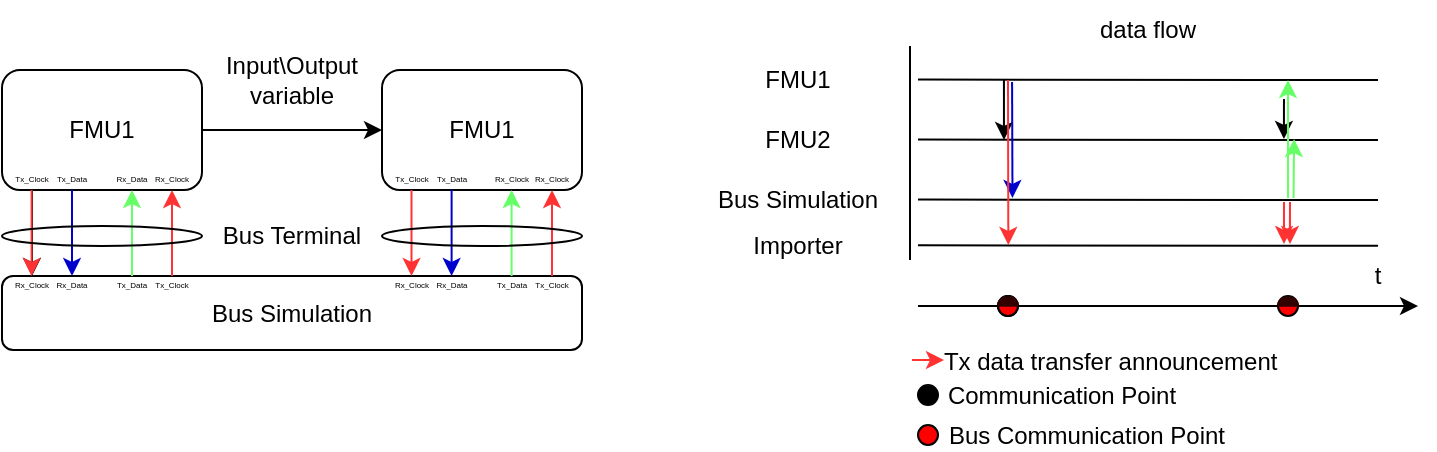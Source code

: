 <mxfile version="20.7.4" type="device"><diagram id="zssgmvdwZO7xPkAqMUr9" name="Page-1"><mxGraphModel dx="1563" dy="1522" grid="0" gridSize="10" guides="1" tooltips="1" connect="1" arrows="1" fold="1" page="1" pageScale="1" pageWidth="850" pageHeight="1100" math="0" shadow="0"><root><mxCell id="0"/><mxCell id="1" parent="0"/><mxCell id="SsrnTv2k94DWv8KDChTj-76" value="" style="ellipse;whiteSpace=wrap;html=1;aspect=fixed;fillColor=#FF0000;" parent="1" vertex="1"><mxGeometry x="440" y="-162" width="10" height="10" as="geometry"/></mxCell><mxCell id="SsrnTv2k94DWv8KDChTj-53" value="" style="endArrow=none;html=1;rounded=0;" parent="1" edge="1"><mxGeometry width="50" height="50" relative="1" as="geometry"><mxPoint x="256" y="-180" as="sourcePoint"/><mxPoint x="256" y="-287" as="targetPoint"/></mxGeometry></mxCell><mxCell id="SsrnTv2k94DWv8KDChTj-54" value="" style="endArrow=classic;html=1;rounded=0;startArrow=none;" parent="1" edge="1"><mxGeometry width="50" height="50" relative="1" as="geometry"><mxPoint x="450.0" y="-157" as="sourcePoint"/><mxPoint x="510" y="-157" as="targetPoint"/></mxGeometry></mxCell><mxCell id="SsrnTv2k94DWv8KDChTj-55" value="FMU1" style="text;html=1;strokeColor=none;fillColor=none;align=center;verticalAlign=middle;whiteSpace=wrap;rounded=0;" parent="1" vertex="1"><mxGeometry x="170" y="-285" width="60" height="30" as="geometry"/></mxCell><mxCell id="SsrnTv2k94DWv8KDChTj-56" value="FMU2" style="text;html=1;strokeColor=none;fillColor=none;align=center;verticalAlign=middle;whiteSpace=wrap;rounded=0;" parent="1" vertex="1"><mxGeometry x="170" y="-255" width="60" height="30" as="geometry"/></mxCell><mxCell id="SsrnTv2k94DWv8KDChTj-57" value="Bus Simulation" style="text;html=1;strokeColor=none;fillColor=none;align=center;verticalAlign=middle;whiteSpace=wrap;rounded=0;" parent="1" vertex="1"><mxGeometry x="150" y="-225" width="100" height="30" as="geometry"/></mxCell><mxCell id="SsrnTv2k94DWv8KDChTj-59" value="" style="endArrow=none;html=1;rounded=0;" parent="1" edge="1"><mxGeometry width="50" height="50" relative="1" as="geometry"><mxPoint x="490" y="-240" as="sourcePoint"/><mxPoint x="260" y="-240.2" as="targetPoint"/></mxGeometry></mxCell><mxCell id="SsrnTv2k94DWv8KDChTj-60" value="" style="endArrow=none;html=1;rounded=0;" parent="1" edge="1"><mxGeometry width="50" height="50" relative="1" as="geometry"><mxPoint x="490" y="-270" as="sourcePoint"/><mxPoint x="260" y="-270.2" as="targetPoint"/></mxGeometry></mxCell><mxCell id="SsrnTv2k94DWv8KDChTj-61" value="" style="endArrow=none;html=1;rounded=0;" parent="1" edge="1"><mxGeometry width="50" height="50" relative="1" as="geometry"><mxPoint x="490" y="-210" as="sourcePoint"/><mxPoint x="260" y="-210.2" as="targetPoint"/></mxGeometry></mxCell><mxCell id="SsrnTv2k94DWv8KDChTj-62" value="t" style="text;html=1;strokeColor=none;fillColor=none;align=center;verticalAlign=middle;whiteSpace=wrap;rounded=0;" parent="1" vertex="1"><mxGeometry x="480" y="-182" width="20" height="20" as="geometry"/></mxCell><mxCell id="SsrnTv2k94DWv8KDChTj-63" value="data flow" style="text;html=1;strokeColor=none;fillColor=none;align=center;verticalAlign=middle;whiteSpace=wrap;rounded=0;" parent="1" vertex="1"><mxGeometry x="345" y="-310" width="60" height="30" as="geometry"/></mxCell><mxCell id="SsrnTv2k94DWv8KDChTj-66" value="" style="ellipse;whiteSpace=wrap;html=1;aspect=fixed;fillColor=#000000;" parent="1" vertex="1"><mxGeometry x="300" y="-162" width="10" height="10" as="geometry"/></mxCell><mxCell id="SsrnTv2k94DWv8KDChTj-67" value="" style="endArrow=none;html=1;rounded=0;" parent="1" target="SsrnTv2k94DWv8KDChTj-66" edge="1"><mxGeometry width="50" height="50" relative="1" as="geometry"><mxPoint x="260" y="-157" as="sourcePoint"/><mxPoint x="570" y="-152" as="targetPoint"/></mxGeometry></mxCell><mxCell id="SsrnTv2k94DWv8KDChTj-69" style="edgeStyle=orthogonalEdgeStyle;rounded=0;orthogonalLoop=1;jettySize=auto;html=1;" parent="1" edge="1"><mxGeometry relative="1" as="geometry"><mxPoint x="302.96" y="-270.5" as="sourcePoint"/><mxPoint x="303" y="-240" as="targetPoint"/></mxGeometry></mxCell><mxCell id="SsrnTv2k94DWv8KDChTj-71" value="" style="endArrow=none;html=1;rounded=0;startArrow=none;" parent="1" source="SsrnTv2k94DWv8KDChTj-76" edge="1"><mxGeometry width="50" height="50" relative="1" as="geometry"><mxPoint x="310" y="-157" as="sourcePoint"/><mxPoint x="450.0" y="-157" as="targetPoint"/></mxGeometry></mxCell><mxCell id="SsrnTv2k94DWv8KDChTj-72" style="edgeStyle=orthogonalEdgeStyle;rounded=0;orthogonalLoop=1;jettySize=auto;html=1;" parent="1" edge="1"><mxGeometry relative="1" as="geometry"><mxPoint x="442.99" y="-260.5" as="sourcePoint"/><mxPoint x="442.96" y="-240.5" as="targetPoint"/></mxGeometry></mxCell><mxCell id="SsrnTv2k94DWv8KDChTj-73" value="" style="ellipse;whiteSpace=wrap;html=1;aspect=fixed;fillColor=#FF0000;" parent="1" vertex="1"><mxGeometry x="300" y="-162" width="10" height="10" as="geometry"/></mxCell><mxCell id="SsrnTv2k94DWv8KDChTj-81" value="" style="endArrow=none;html=1;rounded=0;startArrow=none;" parent="1" source="SsrnTv2k94DWv8KDChTj-66" target="SsrnTv2k94DWv8KDChTj-73" edge="1"><mxGeometry width="50" height="50" relative="1" as="geometry"><mxPoint x="310" y="-157.0" as="sourcePoint"/><mxPoint x="360.0" y="-157.0" as="targetPoint"/></mxGeometry></mxCell><mxCell id="SsrnTv2k94DWv8KDChTj-82" value="" style="ellipse;whiteSpace=wrap;html=1;aspect=fixed;fillColor=#FF0000;" parent="1" vertex="1"><mxGeometry x="260" y="-97.5" width="10" height="10" as="geometry"/></mxCell><mxCell id="SsrnTv2k94DWv8KDChTj-84" value="" style="ellipse;whiteSpace=wrap;html=1;aspect=fixed;fillColor=#000000;" parent="1" vertex="1"><mxGeometry x="260" y="-117.5" width="10" height="10" as="geometry"/></mxCell><mxCell id="SsrnTv2k94DWv8KDChTj-85" value="Communication Point" style="text;html=1;strokeColor=none;fillColor=none;align=center;verticalAlign=middle;whiteSpace=wrap;rounded=0;" parent="1" vertex="1"><mxGeometry x="272" y="-120" width="120" height="15" as="geometry"/></mxCell><mxCell id="e1DPj9sdgxrYpcnS9dOX-13" value="" style="endArrow=classic;html=1;rounded=0;fontSize=4;exitX=0.5;exitY=1;exitDx=0;exitDy=0;strokeColor=#0000CC;" parent="1" edge="1"><mxGeometry x="-1" y="10" width="50" height="50" relative="1" as="geometry"><mxPoint x="307.04" y="-269" as="sourcePoint"/><mxPoint x="307.24" y="-211" as="targetPoint"/><mxPoint as="offset"/></mxGeometry></mxCell><mxCell id="e1DPj9sdgxrYpcnS9dOX-19" value="" style="endArrow=classic;html=1;rounded=0;fontSize=4;strokeColor=#66FF66;" parent="1" edge="1"><mxGeometry width="50" height="50" relative="1" as="geometry"><mxPoint x="445" y="-211" as="sourcePoint"/><mxPoint x="445" y="-270" as="targetPoint"/></mxGeometry></mxCell><mxCell id="e1DPj9sdgxrYpcnS9dOX-53" value="Importer" style="text;html=1;strokeColor=none;fillColor=none;align=center;verticalAlign=middle;whiteSpace=wrap;rounded=0;" parent="1" vertex="1"><mxGeometry x="150" y="-202" width="100" height="30" as="geometry"/></mxCell><mxCell id="e1DPj9sdgxrYpcnS9dOX-56" value="" style="endArrow=none;html=1;rounded=0;" parent="1" edge="1"><mxGeometry width="50" height="50" relative="1" as="geometry"><mxPoint x="490" y="-187.14" as="sourcePoint"/><mxPoint x="260" y="-187.34" as="targetPoint"/></mxGeometry></mxCell><mxCell id="e1DPj9sdgxrYpcnS9dOX-60" value="Bus Communication Point" style="text;html=1;strokeColor=none;fillColor=none;align=center;verticalAlign=middle;whiteSpace=wrap;rounded=0;" parent="1" vertex="1"><mxGeometry x="272" y="-100" width="145" height="15" as="geometry"/></mxCell><mxCell id="e1DPj9sdgxrYpcnS9dOX-65" value="" style="endArrow=classic;html=1;rounded=0;fontSize=4;strokeColor=#66FF66;" parent="1" edge="1"><mxGeometry x="0.22" y="-65" width="50" height="50" relative="1" as="geometry"><mxPoint x="447.79" y="-211" as="sourcePoint"/><mxPoint x="448.03" y="-240.5" as="targetPoint"/><mxPoint as="offset"/></mxGeometry></mxCell><mxCell id="9PvPicKcr14EuM1QFKR8-8" value="" style="shape=or;whiteSpace=wrap;html=1;fillColor=#330000;rotation=-90;strokeColor=#330000;" vertex="1" parent="1"><mxGeometry x="302.96" y="-163.96" width="4.08" height="9.62" as="geometry"/></mxCell><mxCell id="9PvPicKcr14EuM1QFKR8-10" style="edgeStyle=orthogonalEdgeStyle;rounded=0;orthogonalLoop=1;jettySize=auto;html=1;exitX=1;exitY=0.5;exitDx=0;exitDy=0;entryX=0;entryY=0.5;entryDx=0;entryDy=0;" edge="1" parent="1" source="9PvPicKcr14EuM1QFKR8-11" target="9PvPicKcr14EuM1QFKR8-28"><mxGeometry relative="1" as="geometry"><mxPoint x="-5" y="-245" as="targetPoint"/></mxGeometry></mxCell><mxCell id="9PvPicKcr14EuM1QFKR8-11" value="FMU1" style="rounded=1;whiteSpace=wrap;html=1;" vertex="1" parent="1"><mxGeometry x="-198" y="-275" width="100" height="60" as="geometry"/></mxCell><mxCell id="9PvPicKcr14EuM1QFKR8-9" value="" style="shape=or;whiteSpace=wrap;html=1;fillColor=#330000;rotation=-90;strokeColor=#330000;" vertex="1" parent="1"><mxGeometry x="442.96" y="-163.96" width="4.08" height="9.62" as="geometry"/></mxCell><mxCell id="9PvPicKcr14EuM1QFKR8-12" value="Bus Simulation" style="rounded=1;whiteSpace=wrap;html=1;" vertex="1" parent="1"><mxGeometry x="-198" y="-172" width="290" height="37" as="geometry"/></mxCell><mxCell id="9PvPicKcr14EuM1QFKR8-13" value="Input\Output variable" style="text;html=1;strokeColor=none;fillColor=none;align=center;verticalAlign=middle;whiteSpace=wrap;rounded=0;" vertex="1" parent="1"><mxGeometry x="-105" y="-285" width="104" height="30" as="geometry"/></mxCell><mxCell id="9PvPicKcr14EuM1QFKR8-14" value="Bus Terminal" style="text;html=1;strokeColor=none;fillColor=none;align=center;verticalAlign=middle;whiteSpace=wrap;rounded=0;" vertex="1" parent="1"><mxGeometry x="-105" y="-202" width="104" height="20" as="geometry"/></mxCell><mxCell id="9PvPicKcr14EuM1QFKR8-15" value="Rx_Clock" style="text;html=1;strokeColor=none;fillColor=none;align=center;verticalAlign=middle;whiteSpace=wrap;rounded=0;fontSize=4;" vertex="1" parent="1"><mxGeometry x="-128" y="-225" width="30" height="10" as="geometry"/></mxCell><mxCell id="9PvPicKcr14EuM1QFKR8-16" value="Tx_Clock" style="text;html=1;strokeColor=none;fillColor=none;align=center;verticalAlign=middle;whiteSpace=wrap;rounded=0;fontSize=4;" vertex="1" parent="1"><mxGeometry x="-128" y="-172" width="30" height="10" as="geometry"/></mxCell><mxCell id="9PvPicKcr14EuM1QFKR8-17" value="" style="endArrow=classic;html=1;rounded=0;fontSize=4;entryX=0.5;entryY=1;entryDx=0;entryDy=0;exitX=0.5;exitY=0;exitDx=0;exitDy=0;strokeColor=#FF3333;" edge="1" parent="1" source="9PvPicKcr14EuM1QFKR8-16" target="9PvPicKcr14EuM1QFKR8-15"><mxGeometry width="50" height="50" relative="1" as="geometry"><mxPoint x="-78" y="-185" as="sourcePoint"/><mxPoint x="-28" y="-235" as="targetPoint"/></mxGeometry></mxCell><mxCell id="9PvPicKcr14EuM1QFKR8-18" value="" style="endArrow=classic;html=1;rounded=0;fontSize=4;exitX=0.5;exitY=1;exitDx=0;exitDy=0;entryX=0.5;entryY=0;entryDx=0;entryDy=0;" edge="1" parent="1" source="9PvPicKcr14EuM1QFKR8-19" target="9PvPicKcr14EuM1QFKR8-20"><mxGeometry width="50" height="50" relative="1" as="geometry"><mxPoint x="-168" y="-215" as="sourcePoint"/><mxPoint x="-168" y="-175" as="targetPoint"/></mxGeometry></mxCell><mxCell id="9PvPicKcr14EuM1QFKR8-19" value="Tx_Clock" style="text;html=1;strokeColor=none;fillColor=none;align=center;verticalAlign=middle;whiteSpace=wrap;rounded=0;fontSize=4;" vertex="1" parent="1"><mxGeometry x="-198" y="-225" width="30" height="10" as="geometry"/></mxCell><mxCell id="9PvPicKcr14EuM1QFKR8-20" value="Rx_Clock" style="text;html=1;strokeColor=none;fillColor=none;align=center;verticalAlign=middle;whiteSpace=wrap;rounded=0;fontSize=4;" vertex="1" parent="1"><mxGeometry x="-198" y="-172" width="30" height="10" as="geometry"/></mxCell><mxCell id="9PvPicKcr14EuM1QFKR8-21" value="Tx_Data" style="text;html=1;strokeColor=none;fillColor=none;align=center;verticalAlign=middle;whiteSpace=wrap;rounded=0;fontSize=4;" vertex="1" parent="1"><mxGeometry x="-178" y="-225" width="30" height="10" as="geometry"/></mxCell><mxCell id="9PvPicKcr14EuM1QFKR8-22" value="Rx_Data" style="text;html=1;strokeColor=none;fillColor=none;align=center;verticalAlign=middle;whiteSpace=wrap;rounded=0;fontSize=4;" vertex="1" parent="1"><mxGeometry x="-178" y="-172" width="30" height="10" as="geometry"/></mxCell><mxCell id="9PvPicKcr14EuM1QFKR8-23" value="" style="endArrow=classic;html=1;rounded=0;fontSize=4;exitX=0.5;exitY=1;exitDx=0;exitDy=0;entryX=0.5;entryY=0;entryDx=0;entryDy=0;strokeColor=#0000CC;" edge="1" parent="1" source="9PvPicKcr14EuM1QFKR8-21" target="9PvPicKcr14EuM1QFKR8-22"><mxGeometry x="-1" y="10" width="50" height="50" relative="1" as="geometry"><mxPoint x="-158" y="-205" as="sourcePoint"/><mxPoint x="-158" y="-165" as="targetPoint"/><mxPoint as="offset"/></mxGeometry></mxCell><mxCell id="9PvPicKcr14EuM1QFKR8-24" value="Tx_Data" style="text;html=1;strokeColor=none;fillColor=none;align=center;verticalAlign=middle;whiteSpace=wrap;rounded=0;fontSize=4;" vertex="1" parent="1"><mxGeometry x="-148" y="-172" width="30" height="10" as="geometry"/></mxCell><mxCell id="9PvPicKcr14EuM1QFKR8-25" value="Rx_Data" style="text;html=1;strokeColor=none;fillColor=none;align=center;verticalAlign=middle;whiteSpace=wrap;rounded=0;fontSize=4;" vertex="1" parent="1"><mxGeometry x="-148" y="-225" width="30" height="10" as="geometry"/></mxCell><mxCell id="9PvPicKcr14EuM1QFKR8-26" value="" style="endArrow=classic;html=1;rounded=0;fontSize=4;entryX=0.5;entryY=1;entryDx=0;entryDy=0;exitX=0.5;exitY=0;exitDx=0;exitDy=0;strokeColor=#66FF66;" edge="1" parent="1" source="9PvPicKcr14EuM1QFKR8-24" target="9PvPicKcr14EuM1QFKR8-25"><mxGeometry width="50" height="50" relative="1" as="geometry"><mxPoint x="-103" y="-162" as="sourcePoint"/><mxPoint x="-103" y="-205" as="targetPoint"/></mxGeometry></mxCell><mxCell id="9PvPicKcr14EuM1QFKR8-27" value="" style="endArrow=classic;html=1;rounded=0;fontSize=4;exitX=0.5;exitY=1;exitDx=0;exitDy=0;entryX=0.5;entryY=0;entryDx=0;entryDy=0;strokeColor=#FF3333;" edge="1" parent="1"><mxGeometry width="50" height="50" relative="1" as="geometry"><mxPoint x="-183.2" y="-215" as="sourcePoint"/><mxPoint x="-183.2" y="-172" as="targetPoint"/></mxGeometry></mxCell><mxCell id="9PvPicKcr14EuM1QFKR8-28" value="FMU1" style="rounded=1;whiteSpace=wrap;html=1;" vertex="1" parent="1"><mxGeometry x="-8" y="-275" width="100" height="60" as="geometry"/></mxCell><mxCell id="9PvPicKcr14EuM1QFKR8-29" value="Rx_Clock" style="text;html=1;strokeColor=none;fillColor=none;align=center;verticalAlign=middle;whiteSpace=wrap;rounded=0;fontSize=4;" vertex="1" parent="1"><mxGeometry x="62" y="-225" width="30" height="10" as="geometry"/></mxCell><mxCell id="9PvPicKcr14EuM1QFKR8-30" value="Tx_Clock" style="text;html=1;strokeColor=none;fillColor=none;align=center;verticalAlign=middle;whiteSpace=wrap;rounded=0;fontSize=4;" vertex="1" parent="1"><mxGeometry x="-8" y="-225" width="30" height="10" as="geometry"/></mxCell><mxCell id="9PvPicKcr14EuM1QFKR8-31" value="Tx_Data" style="text;html=1;strokeColor=none;fillColor=none;align=center;verticalAlign=middle;whiteSpace=wrap;rounded=0;fontSize=4;" vertex="1" parent="1"><mxGeometry x="12" y="-225" width="30" height="10" as="geometry"/></mxCell><mxCell id="9PvPicKcr14EuM1QFKR8-32" value="Rx_Clock" style="text;html=1;strokeColor=none;fillColor=none;align=center;verticalAlign=middle;whiteSpace=wrap;rounded=0;fontSize=4;" vertex="1" parent="1"><mxGeometry x="42" y="-225" width="30" height="10" as="geometry"/></mxCell><mxCell id="9PvPicKcr14EuM1QFKR8-33" value="Tx_Clock" style="text;html=1;strokeColor=none;fillColor=none;align=center;verticalAlign=middle;whiteSpace=wrap;rounded=0;fontSize=4;" vertex="1" parent="1"><mxGeometry x="62" y="-172" width="30" height="10" as="geometry"/></mxCell><mxCell id="9PvPicKcr14EuM1QFKR8-34" value="Rx_Clock" style="text;html=1;strokeColor=none;fillColor=none;align=center;verticalAlign=middle;whiteSpace=wrap;rounded=0;fontSize=4;" vertex="1" parent="1"><mxGeometry x="-8" y="-172" width="30" height="10" as="geometry"/></mxCell><mxCell id="9PvPicKcr14EuM1QFKR8-35" value="Rx_Data" style="text;html=1;strokeColor=none;fillColor=none;align=center;verticalAlign=middle;whiteSpace=wrap;rounded=0;fontSize=4;" vertex="1" parent="1"><mxGeometry x="12" y="-172" width="30" height="10" as="geometry"/></mxCell><mxCell id="9PvPicKcr14EuM1QFKR8-36" value="Tx_Data" style="text;html=1;strokeColor=none;fillColor=none;align=center;verticalAlign=middle;whiteSpace=wrap;rounded=0;fontSize=4;" vertex="1" parent="1"><mxGeometry x="42" y="-172" width="30" height="10" as="geometry"/></mxCell><mxCell id="9PvPicKcr14EuM1QFKR8-37" value="" style="endArrow=classic;html=1;rounded=0;fontSize=4;entryX=0.5;entryY=1;entryDx=0;entryDy=0;exitX=0.5;exitY=0;exitDx=0;exitDy=0;strokeColor=#FF3333;" edge="1" parent="1" source="9PvPicKcr14EuM1QFKR8-33" target="9PvPicKcr14EuM1QFKR8-29"><mxGeometry x="0.535" y="-165" width="50" height="50" relative="1" as="geometry"><mxPoint x="-103" y="-162" as="sourcePoint"/><mxPoint x="-103" y="-205" as="targetPoint"/><mxPoint as="offset"/></mxGeometry></mxCell><mxCell id="9PvPicKcr14EuM1QFKR8-38" value="" style="endArrow=classic;html=1;rounded=0;fontSize=4;exitX=0.5;exitY=1;exitDx=0;exitDy=0;entryX=0.5;entryY=0;entryDx=0;entryDy=0;strokeColor=#FF3333;" edge="1" parent="1"><mxGeometry x="-0.07" y="145" width="50" height="50" relative="1" as="geometry"><mxPoint x="6.76" y="-215" as="sourcePoint"/><mxPoint x="6.76" y="-172" as="targetPoint"/><mxPoint as="offset"/></mxGeometry></mxCell><mxCell id="9PvPicKcr14EuM1QFKR8-39" value="" style="endArrow=classic;html=1;rounded=0;fontSize=4;exitX=0.5;exitY=1;exitDx=0;exitDy=0;entryX=0.5;entryY=0;entryDx=0;entryDy=0;strokeColor=#0000CC;" edge="1" parent="1"><mxGeometry x="-1" y="10" width="50" height="50" relative="1" as="geometry"><mxPoint x="26.8" y="-215" as="sourcePoint"/><mxPoint x="26.8" y="-172" as="targetPoint"/><mxPoint as="offset"/></mxGeometry></mxCell><mxCell id="9PvPicKcr14EuM1QFKR8-40" value="" style="endArrow=classic;html=1;rounded=0;fontSize=4;entryX=0.5;entryY=1;entryDx=0;entryDy=0;exitX=0.5;exitY=0;exitDx=0;exitDy=0;strokeColor=#66FF66;" edge="1" parent="1"><mxGeometry width="50" height="50" relative="1" as="geometry"><mxPoint x="56.8" y="-172" as="sourcePoint"/><mxPoint x="56.8" y="-215" as="targetPoint"/></mxGeometry></mxCell><mxCell id="9PvPicKcr14EuM1QFKR8-41" value="" style="ellipse;whiteSpace=wrap;html=1;fontSize=4;fillColor=none;" vertex="1" parent="1"><mxGeometry x="-8" y="-197" width="100" height="10" as="geometry"/></mxCell><mxCell id="9PvPicKcr14EuM1QFKR8-42" value="" style="ellipse;whiteSpace=wrap;html=1;fontSize=4;fillColor=none;" vertex="1" parent="1"><mxGeometry x="-198" y="-197" width="100" height="10" as="geometry"/></mxCell><mxCell id="9PvPicKcr14EuM1QFKR8-45" value="" style="endArrow=classic;html=1;rounded=0;fontSize=4;strokeColor=#FF3333;" edge="1" parent="1"><mxGeometry width="50" height="50" relative="1" as="geometry"><mxPoint x="305" y="-270" as="sourcePoint"/><mxPoint x="305.17" y="-187.5" as="targetPoint"/></mxGeometry></mxCell><mxCell id="9PvPicKcr14EuM1QFKR8-48" value="" style="endArrow=classic;html=1;rounded=0;fontSize=4;strokeColor=#FF3333;" edge="1" parent="1"><mxGeometry width="50" height="50" relative="1" as="geometry"><mxPoint x="257" y="-130" as="sourcePoint"/><mxPoint x="273" y="-130" as="targetPoint"/></mxGeometry></mxCell><mxCell id="9PvPicKcr14EuM1QFKR8-49" value="" style="endArrow=classic;html=1;rounded=0;fontSize=4;strokeColor=#FF3333;" edge="1" parent="1"><mxGeometry x="-0.387" y="21" width="50" height="50" relative="1" as="geometry"><mxPoint x="442.96" y="-192" as="sourcePoint"/><mxPoint x="443" y="-188" as="targetPoint"/><Array as="points"><mxPoint x="443" y="-209"/></Array><mxPoint x="-8" y="-16" as="offset"/></mxGeometry></mxCell><mxCell id="9PvPicKcr14EuM1QFKR8-53" value="Tx data transfer announcement&amp;nbsp;" style="text;html=1;strokeColor=none;fillColor=none;align=center;verticalAlign=middle;whiteSpace=wrap;rounded=0;" vertex="1" parent="1"><mxGeometry x="264" y="-138" width="188" height="18" as="geometry"/></mxCell><mxCell id="9PvPicKcr14EuM1QFKR8-56" value="" style="endArrow=classic;html=1;rounded=0;fontSize=4;strokeColor=#FF3333;" edge="1" parent="1"><mxGeometry x="-0.387" y="21" width="50" height="50" relative="1" as="geometry"><mxPoint x="445.92" y="-191" as="sourcePoint"/><mxPoint x="446" y="-188" as="targetPoint"/><Array as="points"><mxPoint x="446" y="-209"/></Array><mxPoint x="-8" y="-16" as="offset"/></mxGeometry></mxCell><mxCell id="9PvPicKcr14EuM1QFKR8-57" value="" style="endArrow=none;html=1;rounded=0;startArrow=none;exitX=1;exitY=0.5;exitDx=0;exitDy=0;entryX=0;entryY=0.5;entryDx=0;entryDy=0;" edge="1" parent="1" source="SsrnTv2k94DWv8KDChTj-66" target="SsrnTv2k94DWv8KDChTj-76"><mxGeometry width="50" height="50" relative="1" as="geometry"><mxPoint x="310" y="-157" as="sourcePoint"/><mxPoint x="442.996" y="-156.943" as="targetPoint"/></mxGeometry></mxCell></root></mxGraphModel></diagram></mxfile>